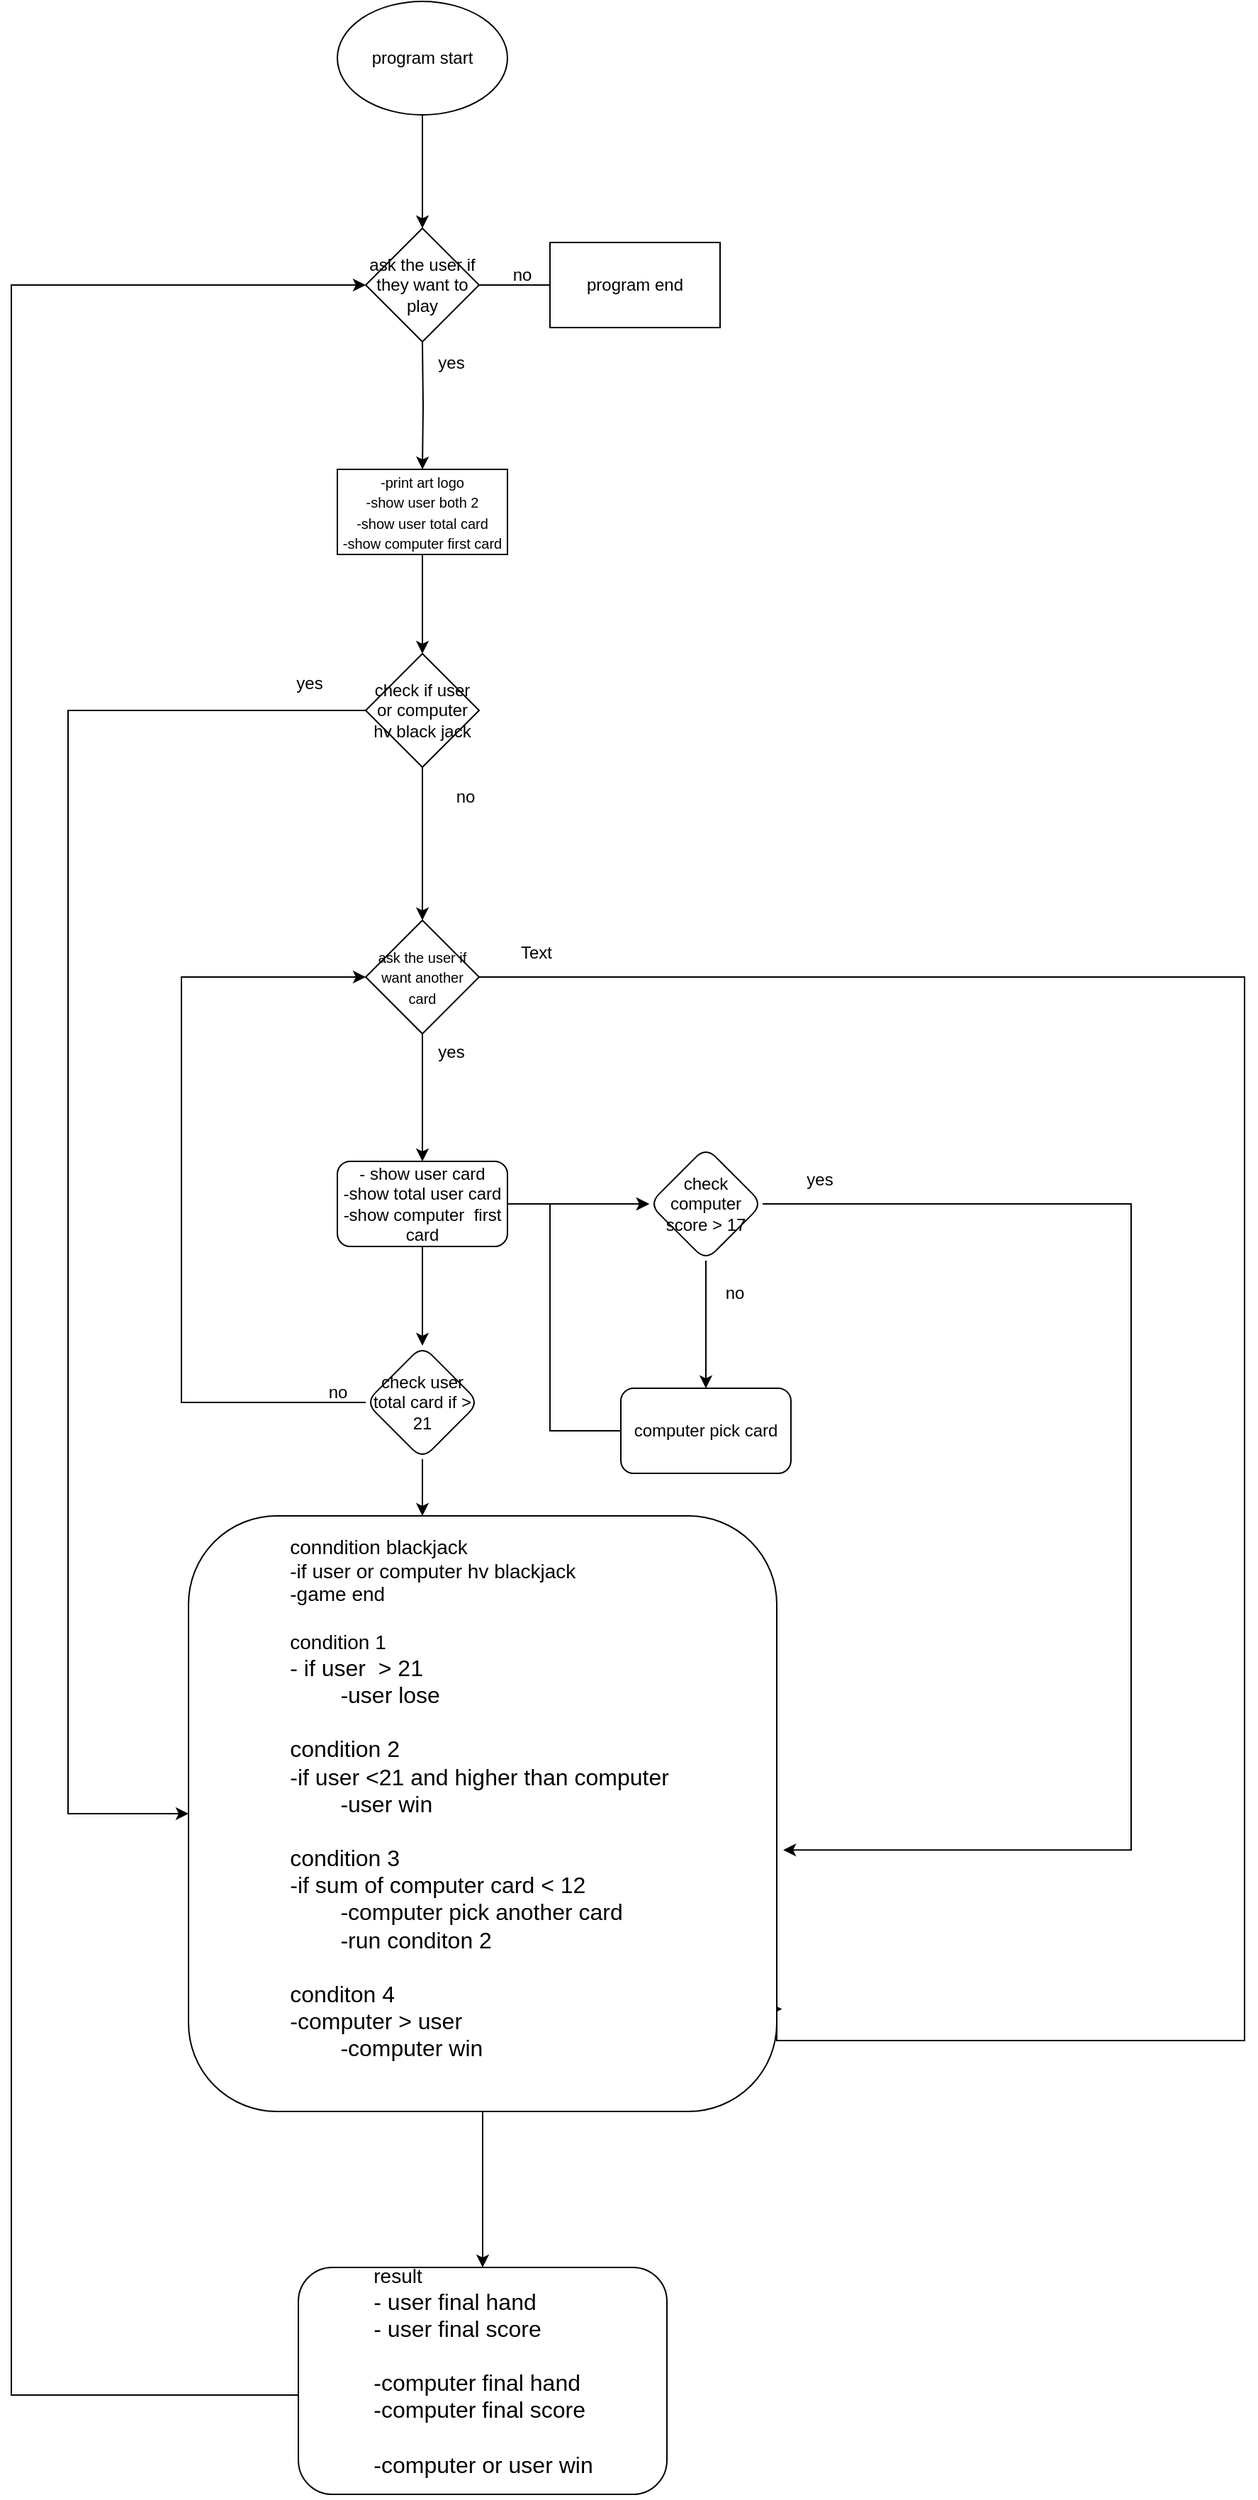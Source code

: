 <mxfile version="23.1.5" type="device">
  <diagram name="Page-1" id="EDv1lD1ysPweUlPLLmXj">
    <mxGraphModel dx="-416" dy="1336" grid="1" gridSize="10" guides="0" tooltips="1" connect="1" arrows="1" fold="1" page="0" pageScale="0.5" pageWidth="850" pageHeight="1100" math="0" shadow="0">
      <root>
        <mxCell id="0" />
        <mxCell id="1" parent="0" />
        <mxCell id="VyjDMxq1vEENGU7fEwpI-5" value="" style="edgeStyle=orthogonalEdgeStyle;rounded=0;orthogonalLoop=1;jettySize=auto;html=1;" parent="1" source="VyjDMxq1vEENGU7fEwpI-1" target="VyjDMxq1vEENGU7fEwpI-4" edge="1">
          <mxGeometry relative="1" as="geometry" />
        </mxCell>
        <mxCell id="VyjDMxq1vEENGU7fEwpI-1" value="program start" style="ellipse;whiteSpace=wrap;html=1;" parent="1" vertex="1">
          <mxGeometry x="1680" y="780" width="120" height="80" as="geometry" />
        </mxCell>
        <mxCell id="VyjDMxq1vEENGU7fEwpI-12" value="" style="edgeStyle=orthogonalEdgeStyle;rounded=0;orthogonalLoop=1;jettySize=auto;html=1;" parent="1" source="VyjDMxq1vEENGU7fEwpI-4" edge="1">
          <mxGeometry relative="1" as="geometry">
            <mxPoint x="1840" y="980" as="targetPoint" />
          </mxGeometry>
        </mxCell>
        <mxCell id="VyjDMxq1vEENGU7fEwpI-4" value="ask the user if they want to play" style="rhombus;whiteSpace=wrap;html=1;" parent="1" vertex="1">
          <mxGeometry x="1700" y="940" width="80" height="80" as="geometry" />
        </mxCell>
        <mxCell id="VyjDMxq1vEENGU7fEwpI-8" value="" style="edgeStyle=orthogonalEdgeStyle;rounded=0;orthogonalLoop=1;jettySize=auto;html=1;" parent="1" target="VyjDMxq1vEENGU7fEwpI-9" edge="1">
          <mxGeometry relative="1" as="geometry">
            <mxPoint x="1740" y="1020" as="sourcePoint" />
          </mxGeometry>
        </mxCell>
        <mxCell id="VyjDMxq1vEENGU7fEwpI-48" value="" style="edgeStyle=orthogonalEdgeStyle;rounded=0;orthogonalLoop=1;jettySize=auto;html=1;" parent="1" source="VyjDMxq1vEENGU7fEwpI-9" target="VyjDMxq1vEENGU7fEwpI-47" edge="1">
          <mxGeometry relative="1" as="geometry" />
        </mxCell>
        <mxCell id="VyjDMxq1vEENGU7fEwpI-51" value="" style="edgeStyle=orthogonalEdgeStyle;rounded=0;orthogonalLoop=1;jettySize=auto;html=1;entryX=0;entryY=0.5;entryDx=0;entryDy=0;exitX=0;exitY=0.5;exitDx=0;exitDy=0;" parent="1" source="VyjDMxq1vEENGU7fEwpI-47" target="VyjDMxq1vEENGU7fEwpI-31" edge="1">
          <mxGeometry relative="1" as="geometry">
            <mxPoint x="1600" y="1140" as="targetPoint" />
            <Array as="points">
              <mxPoint x="1490" y="1280" />
              <mxPoint x="1490" y="2058" />
            </Array>
          </mxGeometry>
        </mxCell>
        <mxCell id="VyjDMxq1vEENGU7fEwpI-9" value="&lt;font style=&quot;font-size: 10px;&quot;&gt;-print art logo&lt;br&gt;-show user both 2&lt;br&gt;-show user total card&lt;br&gt;-show computer first card&lt;/font&gt;" style="whiteSpace=wrap;html=1;" parent="1" vertex="1">
          <mxGeometry x="1680" y="1110" width="120" height="60" as="geometry" />
        </mxCell>
        <mxCell id="VyjDMxq1vEENGU7fEwpI-11" value="program end" style="whiteSpace=wrap;html=1;" parent="1" vertex="1">
          <mxGeometry x="1830" y="950" width="120" height="60" as="geometry" />
        </mxCell>
        <mxCell id="VyjDMxq1vEENGU7fEwpI-13" value="no" style="text;html=1;align=center;verticalAlign=middle;resizable=0;points=[];autosize=1;strokeColor=none;fillColor=none;" parent="1" vertex="1">
          <mxGeometry x="1790" y="958" width="40" height="30" as="geometry" />
        </mxCell>
        <mxCell id="VyjDMxq1vEENGU7fEwpI-19" value="" style="edgeStyle=orthogonalEdgeStyle;rounded=0;orthogonalLoop=1;jettySize=auto;html=1;" parent="1" source="VyjDMxq1vEENGU7fEwpI-16" target="VyjDMxq1vEENGU7fEwpI-18" edge="1">
          <mxGeometry relative="1" as="geometry" />
        </mxCell>
        <mxCell id="VyjDMxq1vEENGU7fEwpI-34" value="" style="edgeStyle=orthogonalEdgeStyle;rounded=0;orthogonalLoop=1;jettySize=auto;html=1;entryX=1.009;entryY=0.828;entryDx=0;entryDy=0;entryPerimeter=0;" parent="1" source="VyjDMxq1vEENGU7fEwpI-16" target="VyjDMxq1vEENGU7fEwpI-31" edge="1">
          <mxGeometry relative="1" as="geometry">
            <mxPoint x="1940" y="1888" as="targetPoint" />
            <Array as="points">
              <mxPoint x="2320" y="1468" />
              <mxPoint x="2320" y="2218" />
              <mxPoint x="1990" y="2218" />
              <mxPoint x="1990" y="2196" />
            </Array>
          </mxGeometry>
        </mxCell>
        <mxCell id="VyjDMxq1vEENGU7fEwpI-16" value="&lt;font style=&quot;font-size: 10px;&quot;&gt;ask the user if want another&lt;br&gt;card&lt;/font&gt;" style="rhombus;whiteSpace=wrap;html=1;" parent="1" vertex="1">
          <mxGeometry x="1700" y="1428" width="80" height="80" as="geometry" />
        </mxCell>
        <mxCell id="VyjDMxq1vEENGU7fEwpI-21" value="" style="edgeStyle=orthogonalEdgeStyle;rounded=0;orthogonalLoop=1;jettySize=auto;html=1;" parent="1" source="VyjDMxq1vEENGU7fEwpI-18" target="VyjDMxq1vEENGU7fEwpI-20" edge="1">
          <mxGeometry relative="1" as="geometry" />
        </mxCell>
        <mxCell id="VyjDMxq1vEENGU7fEwpI-55" value="" style="edgeStyle=orthogonalEdgeStyle;rounded=0;orthogonalLoop=1;jettySize=auto;html=1;" parent="1" source="VyjDMxq1vEENGU7fEwpI-18" target="VyjDMxq1vEENGU7fEwpI-54" edge="1">
          <mxGeometry relative="1" as="geometry" />
        </mxCell>
        <mxCell id="VyjDMxq1vEENGU7fEwpI-18" value="- show user card&lt;br&gt;-show total user card&lt;br&gt;-show computer&amp;nbsp; first card" style="rounded=1;whiteSpace=wrap;html=1;" parent="1" vertex="1">
          <mxGeometry x="1680" y="1598" width="120" height="60" as="geometry" />
        </mxCell>
        <mxCell id="VyjDMxq1vEENGU7fEwpI-29" value="" style="edgeStyle=orthogonalEdgeStyle;rounded=0;orthogonalLoop=1;jettySize=auto;html=1;entryX=0;entryY=0.5;entryDx=0;entryDy=0;" parent="1" source="VyjDMxq1vEENGU7fEwpI-20" target="VyjDMxq1vEENGU7fEwpI-16" edge="1">
          <mxGeometry relative="1" as="geometry">
            <mxPoint x="1620" y="1468" as="targetPoint" />
            <Array as="points">
              <mxPoint x="1570" y="1768" />
              <mxPoint x="1570" y="1468" />
            </Array>
          </mxGeometry>
        </mxCell>
        <mxCell id="VyjDMxq1vEENGU7fEwpI-32" value="" style="edgeStyle=orthogonalEdgeStyle;rounded=0;orthogonalLoop=1;jettySize=auto;html=1;" parent="1" source="VyjDMxq1vEENGU7fEwpI-20" target="VyjDMxq1vEENGU7fEwpI-31" edge="1">
          <mxGeometry relative="1" as="geometry">
            <Array as="points">
              <mxPoint x="1740" y="1828" />
              <mxPoint x="1740" y="1828" />
            </Array>
          </mxGeometry>
        </mxCell>
        <mxCell id="VyjDMxq1vEENGU7fEwpI-20" value="&lt;font style=&quot;font-size: 12px;&quot;&gt;check user total card if &amp;gt; 21&lt;/font&gt;" style="rhombus;whiteSpace=wrap;html=1;rounded=1;" parent="1" vertex="1">
          <mxGeometry x="1700" y="1728" width="80" height="80" as="geometry" />
        </mxCell>
        <mxCell id="VyjDMxq1vEENGU7fEwpI-22" value="yes" style="text;html=1;align=center;verticalAlign=middle;resizable=0;points=[];autosize=1;strokeColor=none;fillColor=none;" parent="1" vertex="1">
          <mxGeometry x="1740" y="1506" width="40" height="30" as="geometry" />
        </mxCell>
        <mxCell id="VyjDMxq1vEENGU7fEwpI-30" value="no" style="text;html=1;align=center;verticalAlign=middle;resizable=0;points=[];autosize=1;strokeColor=none;fillColor=none;" parent="1" vertex="1">
          <mxGeometry x="1660" y="1746" width="40" height="30" as="geometry" />
        </mxCell>
        <mxCell id="VyjDMxq1vEENGU7fEwpI-36" value="" style="edgeStyle=orthogonalEdgeStyle;rounded=0;orthogonalLoop=1;jettySize=auto;html=1;" parent="1" source="VyjDMxq1vEENGU7fEwpI-31" target="VyjDMxq1vEENGU7fEwpI-35" edge="1">
          <mxGeometry relative="1" as="geometry" />
        </mxCell>
        <mxCell id="VyjDMxq1vEENGU7fEwpI-31" value="&lt;div style=&quot;text-align: left;&quot;&gt;&lt;font style=&quot;font-size: 14px;&quot;&gt;&lt;br&gt;&lt;/font&gt;&lt;/div&gt;&lt;div style=&quot;text-align: left;&quot;&gt;&lt;font style=&quot;font-size: 14px;&quot;&gt;conndition blackjack&lt;/font&gt;&lt;/div&gt;&lt;div style=&quot;text-align: left;&quot;&gt;&lt;font style=&quot;font-size: 14px;&quot;&gt;-if user or computer hv blackjack&lt;/font&gt;&lt;/div&gt;&lt;div style=&quot;text-align: left;&quot;&gt;&lt;font style=&quot;font-size: 14px;&quot;&gt;-game end&lt;/font&gt;&lt;/div&gt;&lt;div style=&quot;text-align: left;&quot;&gt;&lt;font style=&quot;font-size: 14px;&quot;&gt;&lt;br&gt;&lt;/font&gt;&lt;/div&gt;&lt;div style=&quot;text-align: left;&quot;&gt;&lt;font style=&quot;font-size: 14px;&quot;&gt;condition 1&lt;/font&gt;&lt;/div&gt;&lt;div style=&quot;text-align: left;&quot;&gt;&lt;font size=&quot;3&quot;&gt;- if user&amp;nbsp; &amp;gt; 21&amp;nbsp;&lt;/font&gt;&lt;/div&gt;&lt;div style=&quot;text-align: left;&quot;&gt;&lt;font size=&quot;3&quot;&gt;&lt;span style=&quot;white-space: pre;&quot;&gt;&#x9;&lt;/span&gt;-user lose&lt;br&gt;&lt;/font&gt;&lt;/div&gt;&lt;div style=&quot;text-align: left;&quot;&gt;&lt;font size=&quot;3&quot;&gt;&lt;br&gt;&lt;/font&gt;&lt;/div&gt;&lt;div style=&quot;text-align: left;&quot;&gt;&lt;font size=&quot;3&quot;&gt;condition 2&lt;/font&gt;&lt;/div&gt;&lt;div style=&quot;text-align: left;&quot;&gt;&lt;font size=&quot;3&quot;&gt;-if user &amp;lt;21 and higher than computer&amp;nbsp;&lt;/font&gt;&lt;/div&gt;&lt;div style=&quot;text-align: left;&quot;&gt;&lt;font size=&quot;3&quot;&gt;&lt;span style=&quot;white-space: pre;&quot;&gt;&#x9;&lt;/span&gt;-user win&lt;br&gt;&lt;/font&gt;&lt;/div&gt;&lt;div style=&quot;text-align: left;&quot;&gt;&lt;font size=&quot;3&quot;&gt;&lt;br&gt;&lt;/font&gt;&lt;/div&gt;&lt;div style=&quot;text-align: left;&quot;&gt;&lt;font size=&quot;3&quot;&gt;condition 3&lt;/font&gt;&lt;/div&gt;&lt;div style=&quot;text-align: left;&quot;&gt;&lt;font size=&quot;3&quot;&gt;-if sum of computer card &amp;lt; 12&lt;/font&gt;&lt;/div&gt;&lt;div style=&quot;text-align: left;&quot;&gt;&lt;font size=&quot;3&quot;&gt;&lt;span style=&quot;white-space: pre;&quot;&gt;&#x9;&lt;/span&gt;-computer pick another card&lt;br&gt;&lt;/font&gt;&lt;/div&gt;&lt;div style=&quot;text-align: left;&quot;&gt;&lt;font size=&quot;3&quot;&gt;&lt;span style=&quot;white-space: pre;&quot;&gt;&#x9;&lt;/span&gt;-run conditon 2&lt;br&gt;&lt;/font&gt;&lt;/div&gt;&lt;div style=&quot;text-align: left;&quot;&gt;&lt;font size=&quot;3&quot;&gt;&lt;br&gt;&lt;/font&gt;&lt;/div&gt;&lt;div style=&quot;text-align: left;&quot;&gt;&lt;font size=&quot;3&quot;&gt;conditon 4&lt;/font&gt;&lt;/div&gt;&lt;div style=&quot;text-align: left;&quot;&gt;&lt;font size=&quot;3&quot;&gt;-computer &amp;gt; user&lt;/font&gt;&lt;/div&gt;&lt;div style=&quot;text-align: left;&quot;&gt;&lt;font size=&quot;3&quot;&gt;&lt;span style=&quot;white-space: pre;&quot;&gt;&#x9;&lt;/span&gt;-computer win&lt;br&gt;&lt;/font&gt;&lt;/div&gt;&lt;div style=&quot;text-align: left;&quot;&gt;&lt;font size=&quot;3&quot;&gt;&lt;br&gt;&lt;/font&gt;&lt;/div&gt;&lt;div style=&quot;text-align: left;&quot;&gt;&lt;span style=&quot;white-space: pre;&quot;&gt;&lt;font size=&quot;3&quot;&gt;&#x9;&lt;/font&gt;&lt;/span&gt;&lt;br&gt;&lt;/div&gt;" style="whiteSpace=wrap;html=1;rounded=1;" parent="1" vertex="1">
          <mxGeometry x="1575" y="1848" width="415" height="420" as="geometry" />
        </mxCell>
        <mxCell id="VyjDMxq1vEENGU7fEwpI-41" value="" style="edgeStyle=orthogonalEdgeStyle;rounded=0;orthogonalLoop=1;jettySize=auto;html=1;entryX=0;entryY=0.5;entryDx=0;entryDy=0;" parent="1" source="VyjDMxq1vEENGU7fEwpI-35" target="VyjDMxq1vEENGU7fEwpI-4" edge="1">
          <mxGeometry relative="1" as="geometry">
            <Array as="points">
              <mxPoint x="1450" y="2468" />
              <mxPoint x="1450" y="980" />
            </Array>
          </mxGeometry>
        </mxCell>
        <mxCell id="VyjDMxq1vEENGU7fEwpI-35" value="&lt;div style=&quot;text-align: left;&quot;&gt;&lt;span style=&quot;background-color: initial;&quot;&gt;&lt;font style=&quot;font-size: 14px;&quot;&gt;result&amp;nbsp;&lt;/font&gt;&lt;/span&gt;&lt;/div&gt;&lt;div style=&quot;text-align: left;&quot;&gt;&lt;span style=&quot;background-color: initial;&quot;&gt;&lt;font size=&quot;3&quot;&gt;- user final hand&lt;/font&gt;&lt;/span&gt;&lt;/div&gt;&lt;div style=&quot;text-align: left;&quot;&gt;&lt;span style=&quot;background-color: initial;&quot;&gt;&lt;font size=&quot;3&quot;&gt;- user final score&lt;/font&gt;&lt;/span&gt;&lt;/div&gt;&lt;div style=&quot;text-align: left;&quot;&gt;&lt;span style=&quot;background-color: initial;&quot;&gt;&lt;font size=&quot;3&quot;&gt;&lt;br&gt;&lt;/font&gt;&lt;/span&gt;&lt;/div&gt;&lt;div style=&quot;text-align: left;&quot;&gt;&lt;span style=&quot;background-color: initial;&quot;&gt;&lt;font size=&quot;3&quot;&gt;-computer final hand&lt;/font&gt;&lt;/span&gt;&lt;/div&gt;&lt;div style=&quot;text-align: left;&quot;&gt;&lt;span style=&quot;background-color: initial;&quot;&gt;&lt;font size=&quot;3&quot;&gt;-computer final score&lt;/font&gt;&lt;/span&gt;&lt;/div&gt;&lt;div style=&quot;text-align: left;&quot;&gt;&lt;span style=&quot;background-color: initial;&quot;&gt;&lt;font size=&quot;3&quot;&gt;&lt;br&gt;&lt;/font&gt;&lt;/span&gt;&lt;/div&gt;&lt;div style=&quot;text-align: left;&quot;&gt;&lt;span style=&quot;background-color: initial;&quot;&gt;&lt;font size=&quot;3&quot;&gt;-computer or user win&lt;/font&gt;&lt;/span&gt;&lt;/div&gt;&lt;div style=&quot;text-align: left;&quot;&gt;&lt;span style=&quot;background-color: initial;&quot;&gt;&lt;br&gt;&lt;/span&gt;&lt;/div&gt;" style="rounded=1;whiteSpace=wrap;html=1;" parent="1" vertex="1">
          <mxGeometry x="1652.5" y="2378" width="260" height="160" as="geometry" />
        </mxCell>
        <mxCell id="VyjDMxq1vEENGU7fEwpI-46" value="yes" style="text;html=1;align=center;verticalAlign=middle;resizable=0;points=[];autosize=1;strokeColor=none;fillColor=none;" parent="1" vertex="1">
          <mxGeometry x="1740" y="1020" width="40" height="30" as="geometry" />
        </mxCell>
        <mxCell id="VyjDMxq1vEENGU7fEwpI-49" value="" style="edgeStyle=orthogonalEdgeStyle;rounded=0;orthogonalLoop=1;jettySize=auto;html=1;" parent="1" source="VyjDMxq1vEENGU7fEwpI-47" target="VyjDMxq1vEENGU7fEwpI-16" edge="1">
          <mxGeometry relative="1" as="geometry" />
        </mxCell>
        <mxCell id="VyjDMxq1vEENGU7fEwpI-47" value="check if user or computer hv black jack" style="rhombus;whiteSpace=wrap;html=1;" parent="1" vertex="1">
          <mxGeometry x="1700" y="1240" width="80" height="80" as="geometry" />
        </mxCell>
        <mxCell id="VyjDMxq1vEENGU7fEwpI-52" value="yes" style="text;html=1;align=center;verticalAlign=middle;resizable=0;points=[];autosize=1;strokeColor=none;fillColor=none;" parent="1" vertex="1">
          <mxGeometry x="1640" y="1246" width="40" height="30" as="geometry" />
        </mxCell>
        <mxCell id="VyjDMxq1vEENGU7fEwpI-53" value="no" style="text;html=1;align=center;verticalAlign=middle;resizable=0;points=[];autosize=1;strokeColor=none;fillColor=none;" parent="1" vertex="1">
          <mxGeometry x="1750" y="1326" width="40" height="30" as="geometry" />
        </mxCell>
        <mxCell id="VyjDMxq1vEENGU7fEwpI-57" value="" style="edgeStyle=orthogonalEdgeStyle;rounded=0;orthogonalLoop=1;jettySize=auto;html=1;entryX=1.011;entryY=0.561;entryDx=0;entryDy=0;entryPerimeter=0;exitX=1;exitY=0.5;exitDx=0;exitDy=0;" parent="1" source="VyjDMxq1vEENGU7fEwpI-54" target="VyjDMxq1vEENGU7fEwpI-31" edge="1">
          <mxGeometry relative="1" as="geometry">
            <mxPoint x="2040" y="1628" as="targetPoint" />
            <Array as="points">
              <mxPoint x="2240" y="1628" />
              <mxPoint x="2240" y="2084" />
            </Array>
          </mxGeometry>
        </mxCell>
        <mxCell id="VyjDMxq1vEENGU7fEwpI-60" value="" style="edgeStyle=orthogonalEdgeStyle;rounded=0;orthogonalLoop=1;jettySize=auto;html=1;" parent="1" source="VyjDMxq1vEENGU7fEwpI-54" target="VyjDMxq1vEENGU7fEwpI-59" edge="1">
          <mxGeometry relative="1" as="geometry" />
        </mxCell>
        <mxCell id="VyjDMxq1vEENGU7fEwpI-54" value="check computer score &amp;gt; 17" style="rhombus;whiteSpace=wrap;html=1;rounded=1;" parent="1" vertex="1">
          <mxGeometry x="1900" y="1588" width="80" height="80" as="geometry" />
        </mxCell>
        <mxCell id="VyjDMxq1vEENGU7fEwpI-58" value="yes" style="text;html=1;align=center;verticalAlign=middle;resizable=0;points=[];autosize=1;strokeColor=none;fillColor=none;" parent="1" vertex="1">
          <mxGeometry x="2000" y="1596" width="40" height="30" as="geometry" />
        </mxCell>
        <mxCell id="VyjDMxq1vEENGU7fEwpI-61" value="" style="edgeStyle=orthogonalEdgeStyle;rounded=0;orthogonalLoop=1;jettySize=auto;html=1;" parent="1" source="VyjDMxq1vEENGU7fEwpI-59" edge="1">
          <mxGeometry relative="1" as="geometry">
            <mxPoint x="1900" y="1628" as="targetPoint" />
            <Array as="points">
              <mxPoint x="1830" y="1788" />
              <mxPoint x="1830" y="1628" />
            </Array>
          </mxGeometry>
        </mxCell>
        <mxCell id="VyjDMxq1vEENGU7fEwpI-59" value="computer pick card" style="whiteSpace=wrap;html=1;rounded=1;" parent="1" vertex="1">
          <mxGeometry x="1880" y="1758" width="120" height="60" as="geometry" />
        </mxCell>
        <mxCell id="VyjDMxq1vEENGU7fEwpI-62" value="no" style="text;html=1;align=center;verticalAlign=middle;resizable=0;points=[];autosize=1;strokeColor=none;fillColor=none;" parent="1" vertex="1">
          <mxGeometry x="1940" y="1676" width="40" height="30" as="geometry" />
        </mxCell>
        <mxCell id="VyjDMxq1vEENGU7fEwpI-63" value="Text" style="text;html=1;align=center;verticalAlign=middle;resizable=0;points=[];autosize=1;strokeColor=none;fillColor=none;" parent="1" vertex="1">
          <mxGeometry x="1795" y="1436" width="50" height="30" as="geometry" />
        </mxCell>
      </root>
    </mxGraphModel>
  </diagram>
</mxfile>
